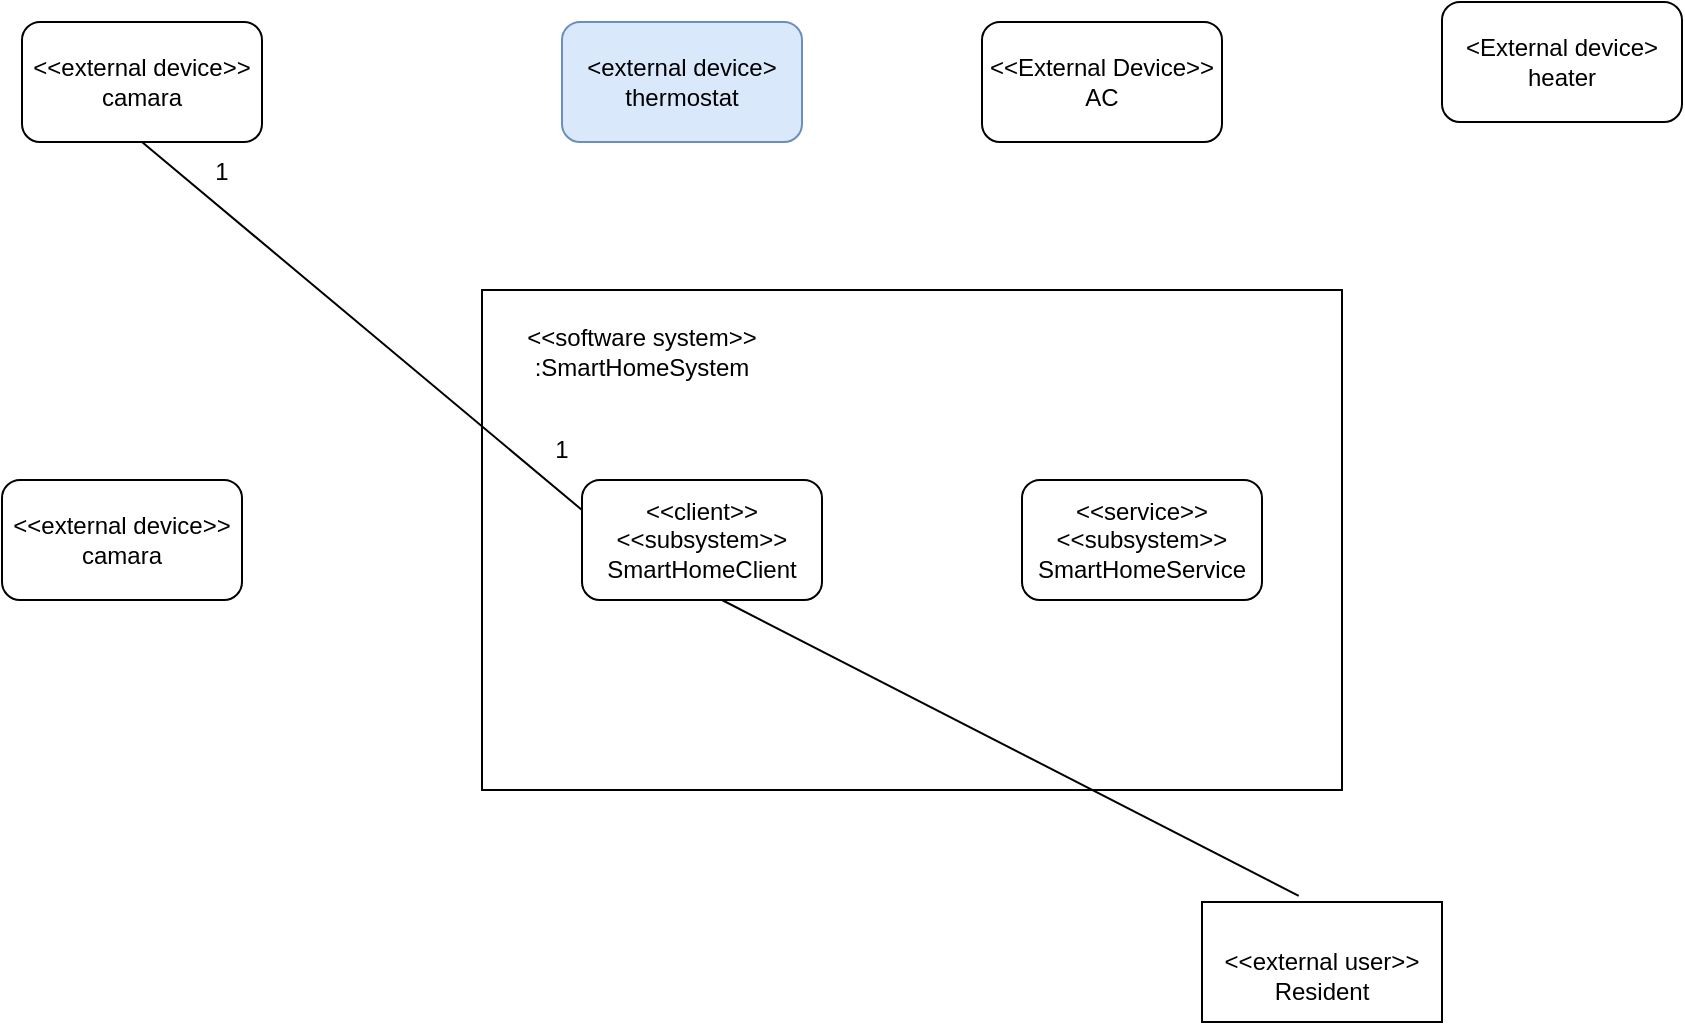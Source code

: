 <mxfile version="17.4.6" type="github"><diagram id="LwQzlAVzvUyMy3VO4LuI" name="Page-1"><mxGraphModel dx="1842" dy="535" grid="1" gridSize="10" guides="1" tooltips="1" connect="1" arrows="1" fold="1" page="1" pageScale="1" pageWidth="850" pageHeight="1100" math="0" shadow="0"><root><mxCell id="0"/><mxCell id="1" parent="0"/><mxCell id="GEqhukvQbNg5q2zPPYtS-1" value="" style="rounded=0;whiteSpace=wrap;html=1;" vertex="1" parent="1"><mxGeometry x="160" y="144" width="430" height="250" as="geometry"/></mxCell><mxCell id="GEqhukvQbNg5q2zPPYtS-2" value="&amp;lt;&amp;lt;software system&amp;gt;&amp;gt;&lt;br&gt;:SmartHomeSystem" style="text;html=1;strokeColor=none;fillColor=none;align=center;verticalAlign=middle;whiteSpace=wrap;rounded=0;" vertex="1" parent="1"><mxGeometry x="160" y="160" width="160" height="29" as="geometry"/></mxCell><mxCell id="GEqhukvQbNg5q2zPPYtS-5" value="&lt;br&gt;&amp;lt;&amp;lt;external user&amp;gt;&amp;gt;&lt;br&gt;Resident" style="rounded=0;whiteSpace=wrap;html=1;" vertex="1" parent="1"><mxGeometry x="520" y="450" width="120" height="60" as="geometry"/></mxCell><mxCell id="GEqhukvQbNg5q2zPPYtS-6" value="" style="endArrow=none;html=1;rounded=0;entryX=0.5;entryY=1;entryDx=0;entryDy=0;exitX=0.403;exitY=-0.051;exitDx=0;exitDy=0;exitPerimeter=0;" edge="1" parent="1" source="GEqhukvQbNg5q2zPPYtS-5"><mxGeometry width="50" height="50" relative="1" as="geometry"><mxPoint x="320" y="330" as="sourcePoint"/><mxPoint x="280" y="299" as="targetPoint"/></mxGeometry></mxCell><mxCell id="GEqhukvQbNg5q2zPPYtS-7" value="&lt;span&gt;&amp;lt;&amp;lt;external device&amp;gt;&amp;gt;&lt;/span&gt;&lt;br&gt;camara" style="rounded=1;whiteSpace=wrap;html=1;" vertex="1" parent="1"><mxGeometry x="-70" y="10" width="120" height="60" as="geometry"/></mxCell><mxCell id="GEqhukvQbNg5q2zPPYtS-8" value="&lt;span&gt;&amp;lt;&amp;lt;client&amp;gt;&amp;gt;&lt;/span&gt;&lt;br&gt;&lt;span&gt;&amp;lt;&amp;lt;subsystem&amp;gt;&amp;gt;&lt;/span&gt;&lt;br&gt;&lt;span&gt;SmartHomeClient&lt;/span&gt;" style="rounded=1;whiteSpace=wrap;html=1;" vertex="1" parent="1"><mxGeometry x="210" y="239" width="120" height="60" as="geometry"/></mxCell><mxCell id="GEqhukvQbNg5q2zPPYtS-9" value="&lt;span&gt;&amp;lt;&amp;lt;service&amp;gt;&amp;gt;&lt;/span&gt;&lt;br&gt;&lt;span&gt;&amp;lt;&amp;lt;subsystem&amp;gt;&amp;gt;&lt;/span&gt;&lt;br&gt;&lt;span&gt;SmartHomeService&lt;/span&gt;" style="rounded=1;whiteSpace=wrap;html=1;" vertex="1" parent="1"><mxGeometry x="430" y="239" width="120" height="60" as="geometry"/></mxCell><mxCell id="GEqhukvQbNg5q2zPPYtS-11" value="" style="endArrow=none;html=1;rounded=0;entryX=0.5;entryY=1;entryDx=0;entryDy=0;exitX=0;exitY=0.25;exitDx=0;exitDy=0;" edge="1" parent="1" source="GEqhukvQbNg5q2zPPYtS-8" target="GEqhukvQbNg5q2zPPYtS-7"><mxGeometry width="50" height="50" relative="1" as="geometry"><mxPoint x="400" y="230" as="sourcePoint"/><mxPoint x="450" y="180" as="targetPoint"/></mxGeometry></mxCell><mxCell id="GEqhukvQbNg5q2zPPYtS-12" value="1" style="text;html=1;strokeColor=none;fillColor=none;align=center;verticalAlign=middle;whiteSpace=wrap;rounded=0;" vertex="1" parent="1"><mxGeometry y="70" width="60" height="30" as="geometry"/></mxCell><mxCell id="GEqhukvQbNg5q2zPPYtS-13" value="1" style="text;html=1;strokeColor=none;fillColor=none;align=center;verticalAlign=middle;whiteSpace=wrap;rounded=0;" vertex="1" parent="1"><mxGeometry x="170" y="209" width="60" height="30" as="geometry"/></mxCell><mxCell id="GEqhukvQbNg5q2zPPYtS-14" value="&amp;lt;external device&amp;gt;&lt;br&gt;thermostat" style="rounded=1;whiteSpace=wrap;html=1;fillColor=#dae8fc;strokeColor=#6c8ebf;" vertex="1" parent="1"><mxGeometry x="200" y="10" width="120" height="60" as="geometry"/></mxCell><mxCell id="GEqhukvQbNg5q2zPPYtS-15" value="&amp;lt;&amp;lt;External Device&amp;gt;&amp;gt;&lt;br&gt;AC" style="rounded=1;whiteSpace=wrap;html=1;" vertex="1" parent="1"><mxGeometry x="410" y="10" width="120" height="60" as="geometry"/></mxCell><mxCell id="GEqhukvQbNg5q2zPPYtS-16" value="&amp;lt;External device&amp;gt;&lt;br&gt;heater" style="rounded=1;whiteSpace=wrap;html=1;" vertex="1" parent="1"><mxGeometry x="640" width="120" height="60" as="geometry"/></mxCell><mxCell id="GEqhukvQbNg5q2zPPYtS-17" value="&lt;span&gt;&amp;lt;&amp;lt;external device&amp;gt;&amp;gt;&lt;/span&gt;&lt;br&gt;camara" style="rounded=1;whiteSpace=wrap;html=1;" vertex="1" parent="1"><mxGeometry x="-80" y="239" width="120" height="60" as="geometry"/></mxCell></root></mxGraphModel></diagram></mxfile>